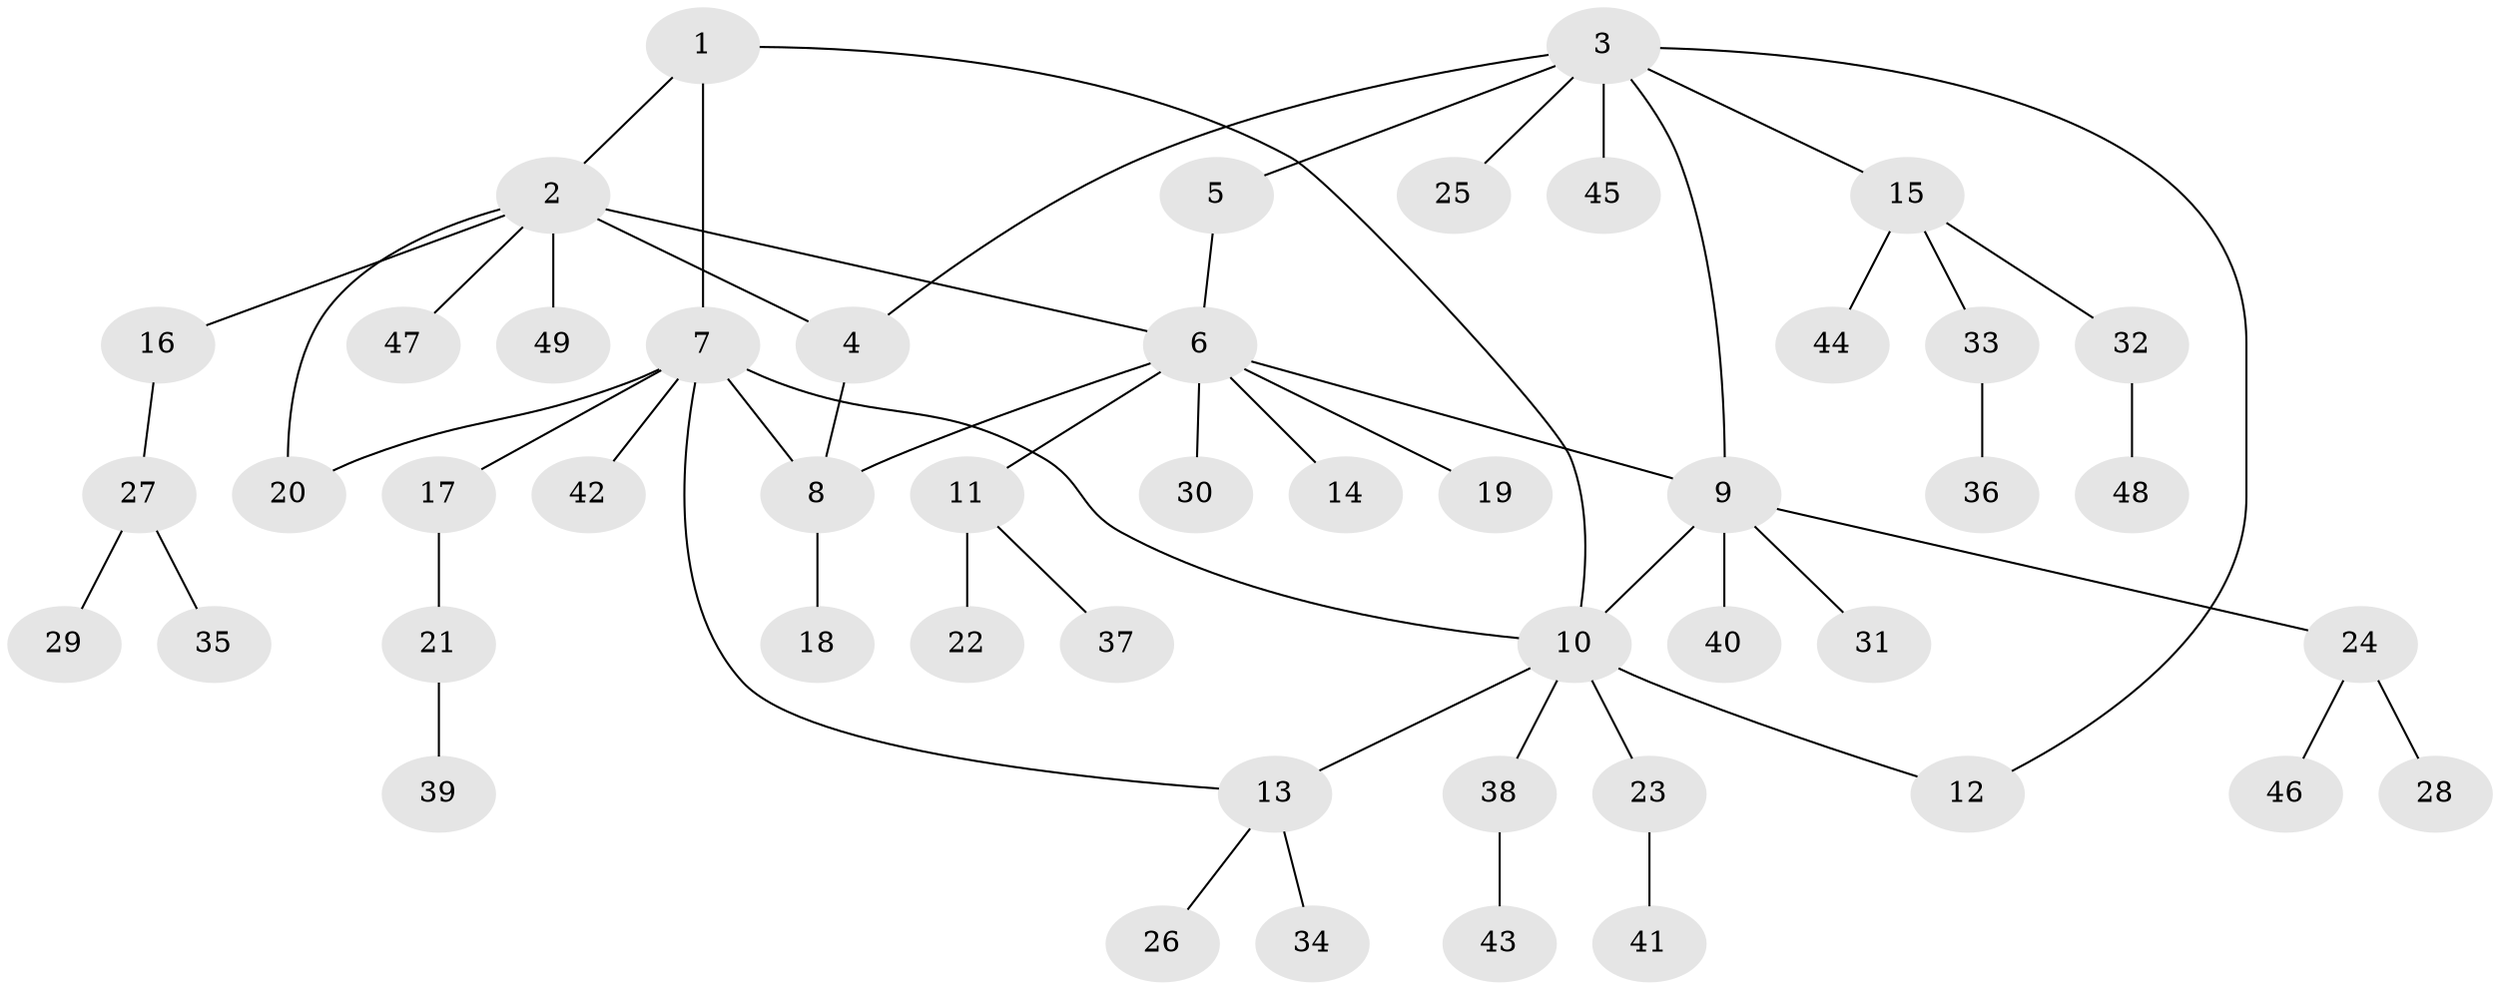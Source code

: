 // Generated by graph-tools (version 1.1) at 2025/11/02/27/25 16:11:38]
// undirected, 49 vertices, 57 edges
graph export_dot {
graph [start="1"]
  node [color=gray90,style=filled];
  1;
  2;
  3;
  4;
  5;
  6;
  7;
  8;
  9;
  10;
  11;
  12;
  13;
  14;
  15;
  16;
  17;
  18;
  19;
  20;
  21;
  22;
  23;
  24;
  25;
  26;
  27;
  28;
  29;
  30;
  31;
  32;
  33;
  34;
  35;
  36;
  37;
  38;
  39;
  40;
  41;
  42;
  43;
  44;
  45;
  46;
  47;
  48;
  49;
  1 -- 2;
  1 -- 7;
  1 -- 10;
  2 -- 4;
  2 -- 6;
  2 -- 16;
  2 -- 20;
  2 -- 47;
  2 -- 49;
  3 -- 4;
  3 -- 5;
  3 -- 9;
  3 -- 12;
  3 -- 15;
  3 -- 25;
  3 -- 45;
  4 -- 8;
  5 -- 6;
  6 -- 8;
  6 -- 9;
  6 -- 11;
  6 -- 14;
  6 -- 19;
  6 -- 30;
  7 -- 8;
  7 -- 10;
  7 -- 13;
  7 -- 17;
  7 -- 20;
  7 -- 42;
  8 -- 18;
  9 -- 10;
  9 -- 24;
  9 -- 31;
  9 -- 40;
  10 -- 12;
  10 -- 13;
  10 -- 23;
  10 -- 38;
  11 -- 22;
  11 -- 37;
  13 -- 26;
  13 -- 34;
  15 -- 32;
  15 -- 33;
  15 -- 44;
  16 -- 27;
  17 -- 21;
  21 -- 39;
  23 -- 41;
  24 -- 28;
  24 -- 46;
  27 -- 29;
  27 -- 35;
  32 -- 48;
  33 -- 36;
  38 -- 43;
}
